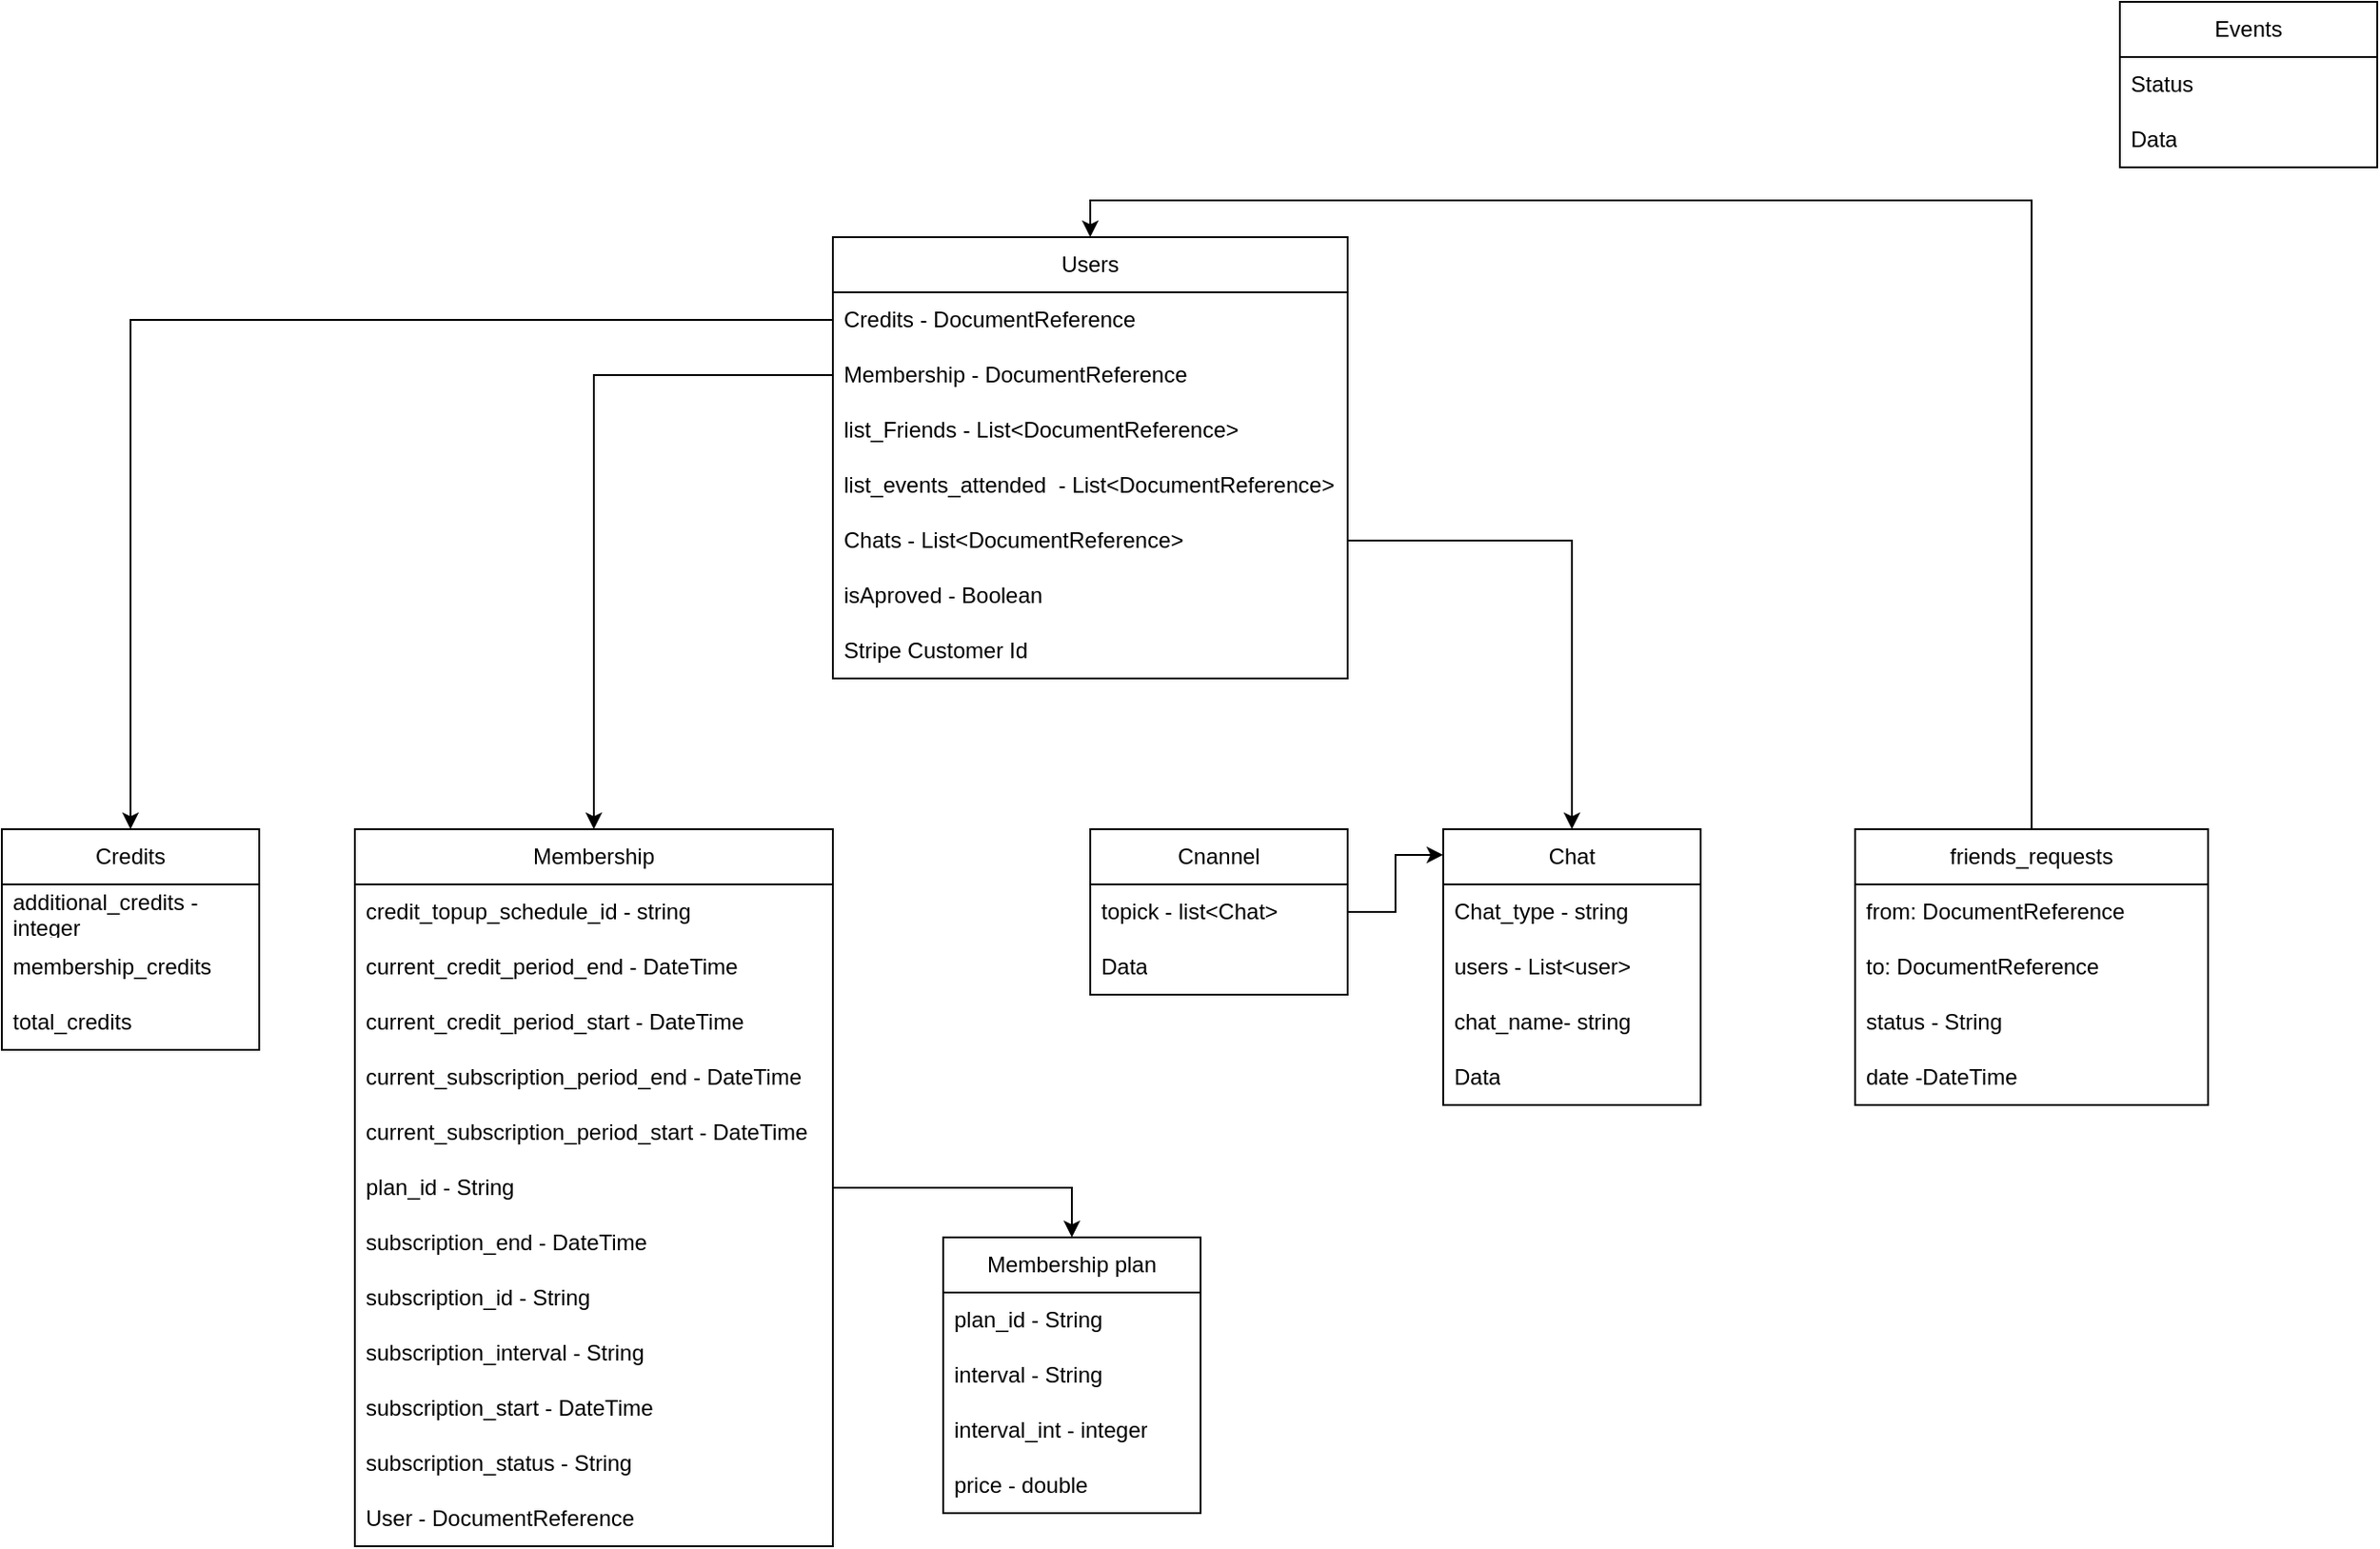 <mxfile version="21.6.5" type="github">
  <diagram name="Страница 1" id="7uWI8yMCT6V2i9azPXxP">
    <mxGraphModel dx="1059" dy="604" grid="1" gridSize="16" guides="1" tooltips="1" connect="1" arrows="1" fold="1" page="1" pageScale="1" pageWidth="1654" pageHeight="2336" math="0" shadow="0">
      <root>
        <mxCell id="0" />
        <mxCell id="1" parent="0" />
        <mxCell id="0OMVD_mRjX7vZtGVO0dA-204" value="Users" style="swimlane;fontStyle=0;childLayout=stackLayout;horizontal=1;startSize=30;horizontalStack=0;resizeParent=1;resizeParentMax=0;resizeLast=0;collapsible=1;marginBottom=0;whiteSpace=wrap;html=1;" parent="1" vertex="1">
          <mxGeometry x="516" y="176" width="280" height="240" as="geometry">
            <mxRectangle x="420" y="410" width="60" height="30" as="alternateBounds" />
          </mxGeometry>
        </mxCell>
        <mxCell id="JzQAFb34tLgpNDiV7Z2H-26" value="Credits - DocumentReference" style="text;strokeColor=none;fillColor=none;align=left;verticalAlign=middle;spacingLeft=4;spacingRight=4;overflow=hidden;points=[[0,0.5],[1,0.5]];portConstraint=eastwest;rotatable=0;whiteSpace=wrap;html=1;" parent="0OMVD_mRjX7vZtGVO0dA-204" vertex="1">
          <mxGeometry y="30" width="280" height="30" as="geometry" />
        </mxCell>
        <mxCell id="JzQAFb34tLgpNDiV7Z2H-5" value="Membership - DocumentReference" style="text;strokeColor=none;fillColor=none;align=left;verticalAlign=middle;spacingLeft=4;spacingRight=4;overflow=hidden;points=[[0,0.5],[1,0.5]];portConstraint=eastwest;rotatable=0;whiteSpace=wrap;html=1;" parent="0OMVD_mRjX7vZtGVO0dA-204" vertex="1">
          <mxGeometry y="60" width="280" height="30" as="geometry" />
        </mxCell>
        <mxCell id="0OMVD_mRjX7vZtGVO0dA-205" value="list_Friends - List&amp;lt;DocumentReference&amp;gt;" style="text;strokeColor=none;fillColor=none;align=left;verticalAlign=middle;spacingLeft=4;spacingRight=4;overflow=hidden;points=[[0,0.5],[1,0.5]];portConstraint=eastwest;rotatable=0;whiteSpace=wrap;html=1;" parent="0OMVD_mRjX7vZtGVO0dA-204" vertex="1">
          <mxGeometry y="90" width="280" height="30" as="geometry" />
        </mxCell>
        <mxCell id="JzQAFb34tLgpNDiV7Z2H-23" value="list_events_attended&amp;nbsp; - List&amp;lt;DocumentReference&amp;gt;" style="text;strokeColor=none;fillColor=none;align=left;verticalAlign=middle;spacingLeft=4;spacingRight=4;overflow=hidden;points=[[0,0.5],[1,0.5]];portConstraint=eastwest;rotatable=0;whiteSpace=wrap;html=1;" parent="0OMVD_mRjX7vZtGVO0dA-204" vertex="1">
          <mxGeometry y="120" width="280" height="30" as="geometry" />
        </mxCell>
        <mxCell id="JzQAFb34tLgpNDiV7Z2H-6" value="Chats - List&amp;lt;DocumentReference&amp;gt;" style="text;strokeColor=none;fillColor=none;align=left;verticalAlign=middle;spacingLeft=4;spacingRight=4;overflow=hidden;points=[[0,0.5],[1,0.5]];portConstraint=eastwest;rotatable=0;whiteSpace=wrap;html=1;" parent="0OMVD_mRjX7vZtGVO0dA-204" vertex="1">
          <mxGeometry y="150" width="280" height="30" as="geometry" />
        </mxCell>
        <mxCell id="JzQAFb34tLgpNDiV7Z2H-24" value="isAproved&amp;nbsp;- Boolean" style="text;strokeColor=none;fillColor=none;align=left;verticalAlign=middle;spacingLeft=4;spacingRight=4;overflow=hidden;points=[[0,0.5],[1,0.5]];portConstraint=eastwest;rotatable=0;whiteSpace=wrap;html=1;" parent="0OMVD_mRjX7vZtGVO0dA-204" vertex="1">
          <mxGeometry y="180" width="280" height="30" as="geometry" />
        </mxCell>
        <mxCell id="JzQAFb34tLgpNDiV7Z2H-25" value="Stripe Customer Id&amp;nbsp;" style="text;strokeColor=none;fillColor=none;align=left;verticalAlign=middle;spacingLeft=4;spacingRight=4;overflow=hidden;points=[[0,0.5],[1,0.5]];portConstraint=eastwest;rotatable=0;whiteSpace=wrap;html=1;" parent="0OMVD_mRjX7vZtGVO0dA-204" vertex="1">
          <mxGeometry y="210" width="280" height="30" as="geometry" />
        </mxCell>
        <mxCell id="JzQAFb34tLgpNDiV7Z2H-3" value="Membership" style="swimlane;fontStyle=0;childLayout=stackLayout;horizontal=1;startSize=30;horizontalStack=0;resizeParent=1;resizeParentMax=0;resizeLast=0;collapsible=1;marginBottom=0;whiteSpace=wrap;html=1;" parent="1" vertex="1">
          <mxGeometry x="256" y="498" width="260" height="390" as="geometry">
            <mxRectangle x="420" y="410" width="60" height="30" as="alternateBounds" />
          </mxGeometry>
        </mxCell>
        <mxCell id="JzQAFb34tLgpNDiV7Z2H-7" value="credit_topup_schedule_id - string" style="text;strokeColor=none;fillColor=none;align=left;verticalAlign=middle;spacingLeft=4;spacingRight=4;overflow=hidden;points=[[0,0.5],[1,0.5]];portConstraint=eastwest;rotatable=0;whiteSpace=wrap;html=1;" parent="JzQAFb34tLgpNDiV7Z2H-3" vertex="1">
          <mxGeometry y="30" width="260" height="30" as="geometry" />
        </mxCell>
        <mxCell id="JzQAFb34tLgpNDiV7Z2H-4" value="current_credit_period_end - DateTime" style="text;strokeColor=none;fillColor=none;align=left;verticalAlign=middle;spacingLeft=4;spacingRight=4;overflow=hidden;points=[[0,0.5],[1,0.5]];portConstraint=eastwest;rotatable=0;whiteSpace=wrap;html=1;" parent="JzQAFb34tLgpNDiV7Z2H-3" vertex="1">
          <mxGeometry y="60" width="260" height="30" as="geometry" />
        </mxCell>
        <mxCell id="JzQAFb34tLgpNDiV7Z2H-8" value="current_credit_period_start&amp;nbsp;- DateTime" style="text;strokeColor=none;fillColor=none;align=left;verticalAlign=middle;spacingLeft=4;spacingRight=4;overflow=hidden;points=[[0,0.5],[1,0.5]];portConstraint=eastwest;rotatable=0;whiteSpace=wrap;html=1;" parent="JzQAFb34tLgpNDiV7Z2H-3" vertex="1">
          <mxGeometry y="90" width="260" height="30" as="geometry" />
        </mxCell>
        <mxCell id="JzQAFb34tLgpNDiV7Z2H-9" value="current_subscription_period_end&amp;nbsp;- DateTime" style="text;strokeColor=none;fillColor=none;align=left;verticalAlign=middle;spacingLeft=4;spacingRight=4;overflow=hidden;points=[[0,0.5],[1,0.5]];portConstraint=eastwest;rotatable=0;whiteSpace=wrap;html=1;" parent="JzQAFb34tLgpNDiV7Z2H-3" vertex="1">
          <mxGeometry y="120" width="260" height="30" as="geometry" />
        </mxCell>
        <mxCell id="JzQAFb34tLgpNDiV7Z2H-10" value="current_subscription_period_start&amp;nbsp;- DateTime" style="text;strokeColor=none;fillColor=none;align=left;verticalAlign=middle;spacingLeft=4;spacingRight=4;overflow=hidden;points=[[0,0.5],[1,0.5]];portConstraint=eastwest;rotatable=0;whiteSpace=wrap;html=1;" parent="JzQAFb34tLgpNDiV7Z2H-3" vertex="1">
          <mxGeometry y="150" width="260" height="30" as="geometry" />
        </mxCell>
        <mxCell id="JzQAFb34tLgpNDiV7Z2H-11" value="plan_id - String" style="text;strokeColor=none;fillColor=none;align=left;verticalAlign=middle;spacingLeft=4;spacingRight=4;overflow=hidden;points=[[0,0.5],[1,0.5]];portConstraint=eastwest;rotatable=0;whiteSpace=wrap;html=1;" parent="JzQAFb34tLgpNDiV7Z2H-3" vertex="1">
          <mxGeometry y="180" width="260" height="30" as="geometry" />
        </mxCell>
        <mxCell id="JzQAFb34tLgpNDiV7Z2H-15" value="subscription_end&amp;nbsp;- DateTime" style="text;strokeColor=none;fillColor=none;align=left;verticalAlign=middle;spacingLeft=4;spacingRight=4;overflow=hidden;points=[[0,0.5],[1,0.5]];portConstraint=eastwest;rotatable=0;whiteSpace=wrap;html=1;" parent="JzQAFb34tLgpNDiV7Z2H-3" vertex="1">
          <mxGeometry y="210" width="260" height="30" as="geometry" />
        </mxCell>
        <mxCell id="JzQAFb34tLgpNDiV7Z2H-16" value="subscription_id - String" style="text;strokeColor=none;fillColor=none;align=left;verticalAlign=middle;spacingLeft=4;spacingRight=4;overflow=hidden;points=[[0,0.5],[1,0.5]];portConstraint=eastwest;rotatable=0;whiteSpace=wrap;html=1;" parent="JzQAFb34tLgpNDiV7Z2H-3" vertex="1">
          <mxGeometry y="240" width="260" height="30" as="geometry" />
        </mxCell>
        <mxCell id="JzQAFb34tLgpNDiV7Z2H-17" value="subscription_interval&amp;nbsp;- String" style="text;strokeColor=none;fillColor=none;align=left;verticalAlign=middle;spacingLeft=4;spacingRight=4;overflow=hidden;points=[[0,0.5],[1,0.5]];portConstraint=eastwest;rotatable=0;whiteSpace=wrap;html=1;" parent="JzQAFb34tLgpNDiV7Z2H-3" vertex="1">
          <mxGeometry y="270" width="260" height="30" as="geometry" />
        </mxCell>
        <mxCell id="JzQAFb34tLgpNDiV7Z2H-18" value="subscription_start&amp;nbsp;- DateTime" style="text;strokeColor=none;fillColor=none;align=left;verticalAlign=middle;spacingLeft=4;spacingRight=4;overflow=hidden;points=[[0,0.5],[1,0.5]];portConstraint=eastwest;rotatable=0;whiteSpace=wrap;html=1;" parent="JzQAFb34tLgpNDiV7Z2H-3" vertex="1">
          <mxGeometry y="300" width="260" height="30" as="geometry" />
        </mxCell>
        <mxCell id="JzQAFb34tLgpNDiV7Z2H-20" value="subscription_status - String" style="text;strokeColor=none;fillColor=none;align=left;verticalAlign=middle;spacingLeft=4;spacingRight=4;overflow=hidden;points=[[0,0.5],[1,0.5]];portConstraint=eastwest;rotatable=0;whiteSpace=wrap;html=1;" parent="JzQAFb34tLgpNDiV7Z2H-3" vertex="1">
          <mxGeometry y="330" width="260" height="30" as="geometry" />
        </mxCell>
        <mxCell id="JzQAFb34tLgpNDiV7Z2H-21" value="User - DocumentReference" style="text;strokeColor=none;fillColor=none;align=left;verticalAlign=middle;spacingLeft=4;spacingRight=4;overflow=hidden;points=[[0,0.5],[1,0.5]];portConstraint=eastwest;rotatable=0;whiteSpace=wrap;html=1;" parent="JzQAFb34tLgpNDiV7Z2H-3" vertex="1">
          <mxGeometry y="360" width="260" height="30" as="geometry" />
        </mxCell>
        <mxCell id="JzQAFb34tLgpNDiV7Z2H-22" style="edgeStyle=orthogonalEdgeStyle;rounded=0;orthogonalLoop=1;jettySize=auto;html=1;exitX=0;exitY=0.5;exitDx=0;exitDy=0;entryX=0.5;entryY=0;entryDx=0;entryDy=0;" parent="1" source="JzQAFb34tLgpNDiV7Z2H-5" target="JzQAFb34tLgpNDiV7Z2H-3" edge="1">
          <mxGeometry relative="1" as="geometry" />
        </mxCell>
        <mxCell id="JzQAFb34tLgpNDiV7Z2H-27" value="Credits" style="swimlane;fontStyle=0;childLayout=stackLayout;horizontal=1;startSize=30;horizontalStack=0;resizeParent=1;resizeParentMax=0;resizeLast=0;collapsible=1;marginBottom=0;whiteSpace=wrap;html=1;" parent="1" vertex="1">
          <mxGeometry x="64" y="498" width="140" height="120" as="geometry" />
        </mxCell>
        <mxCell id="JzQAFb34tLgpNDiV7Z2H-33" value="additional_credits - integer" style="text;strokeColor=none;fillColor=none;align=left;verticalAlign=middle;spacingLeft=4;spacingRight=4;overflow=hidden;points=[[0,0.5],[1,0.5]];portConstraint=eastwest;rotatable=0;whiteSpace=wrap;html=1;" parent="JzQAFb34tLgpNDiV7Z2H-27" vertex="1">
          <mxGeometry y="30" width="140" height="30" as="geometry" />
        </mxCell>
        <mxCell id="JzQAFb34tLgpNDiV7Z2H-34" value="membership_credits" style="text;strokeColor=none;fillColor=none;align=left;verticalAlign=middle;spacingLeft=4;spacingRight=4;overflow=hidden;points=[[0,0.5],[1,0.5]];portConstraint=eastwest;rotatable=0;whiteSpace=wrap;html=1;" parent="JzQAFb34tLgpNDiV7Z2H-27" vertex="1">
          <mxGeometry y="60" width="140" height="30" as="geometry" />
        </mxCell>
        <mxCell id="JzQAFb34tLgpNDiV7Z2H-28" value="total_credits" style="text;strokeColor=none;fillColor=none;align=left;verticalAlign=middle;spacingLeft=4;spacingRight=4;overflow=hidden;points=[[0,0.5],[1,0.5]];portConstraint=eastwest;rotatable=0;whiteSpace=wrap;html=1;" parent="JzQAFb34tLgpNDiV7Z2H-27" vertex="1">
          <mxGeometry y="90" width="140" height="30" as="geometry" />
        </mxCell>
        <mxCell id="JzQAFb34tLgpNDiV7Z2H-35" style="edgeStyle=orthogonalEdgeStyle;rounded=0;orthogonalLoop=1;jettySize=auto;html=1;" parent="1" source="JzQAFb34tLgpNDiV7Z2H-26" target="JzQAFb34tLgpNDiV7Z2H-27" edge="1">
          <mxGeometry relative="1" as="geometry" />
        </mxCell>
        <mxCell id="JzQAFb34tLgpNDiV7Z2H-37" value="Membership plan" style="swimlane;fontStyle=0;childLayout=stackLayout;horizontal=1;startSize=30;horizontalStack=0;resizeParent=1;resizeParentMax=0;resizeLast=0;collapsible=1;marginBottom=0;whiteSpace=wrap;html=1;" parent="1" vertex="1">
          <mxGeometry x="576" y="720" width="140" height="150" as="geometry" />
        </mxCell>
        <mxCell id="JzQAFb34tLgpNDiV7Z2H-38" value="plan_id - String" style="text;strokeColor=none;fillColor=none;align=left;verticalAlign=middle;spacingLeft=4;spacingRight=4;overflow=hidden;points=[[0,0.5],[1,0.5]];portConstraint=eastwest;rotatable=0;whiteSpace=wrap;html=1;" parent="JzQAFb34tLgpNDiV7Z2H-37" vertex="1">
          <mxGeometry y="30" width="140" height="30" as="geometry" />
        </mxCell>
        <mxCell id="JzQAFb34tLgpNDiV7Z2H-39" value="interval - String" style="text;strokeColor=none;fillColor=none;align=left;verticalAlign=middle;spacingLeft=4;spacingRight=4;overflow=hidden;points=[[0,0.5],[1,0.5]];portConstraint=eastwest;rotatable=0;whiteSpace=wrap;html=1;" parent="JzQAFb34tLgpNDiV7Z2H-37" vertex="1">
          <mxGeometry y="60" width="140" height="30" as="geometry" />
        </mxCell>
        <mxCell id="JzQAFb34tLgpNDiV7Z2H-40" value="interval_int - integer" style="text;strokeColor=none;fillColor=none;align=left;verticalAlign=middle;spacingLeft=4;spacingRight=4;overflow=hidden;points=[[0,0.5],[1,0.5]];portConstraint=eastwest;rotatable=0;whiteSpace=wrap;html=1;" parent="JzQAFb34tLgpNDiV7Z2H-37" vertex="1">
          <mxGeometry y="90" width="140" height="30" as="geometry" />
        </mxCell>
        <mxCell id="JzQAFb34tLgpNDiV7Z2H-42" value="price - double" style="text;strokeColor=none;fillColor=none;align=left;verticalAlign=middle;spacingLeft=4;spacingRight=4;overflow=hidden;points=[[0,0.5],[1,0.5]];portConstraint=eastwest;rotatable=0;whiteSpace=wrap;html=1;" parent="JzQAFb34tLgpNDiV7Z2H-37" vertex="1">
          <mxGeometry y="120" width="140" height="30" as="geometry" />
        </mxCell>
        <mxCell id="JzQAFb34tLgpNDiV7Z2H-41" style="edgeStyle=orthogonalEdgeStyle;rounded=0;orthogonalLoop=1;jettySize=auto;html=1;exitX=1;exitY=0.5;exitDx=0;exitDy=0;entryX=0.5;entryY=0;entryDx=0;entryDy=0;" parent="1" source="JzQAFb34tLgpNDiV7Z2H-11" target="JzQAFb34tLgpNDiV7Z2H-37" edge="1">
          <mxGeometry relative="1" as="geometry" />
        </mxCell>
        <mxCell id="JzQAFb34tLgpNDiV7Z2H-43" value="Events" style="swimlane;fontStyle=0;childLayout=stackLayout;horizontal=1;startSize=30;horizontalStack=0;resizeParent=1;resizeParentMax=0;resizeLast=0;collapsible=1;marginBottom=0;whiteSpace=wrap;html=1;" parent="1" vertex="1">
          <mxGeometry x="1216" y="48" width="140" height="90" as="geometry" />
        </mxCell>
        <mxCell id="JzQAFb34tLgpNDiV7Z2H-47" value="Status" style="text;strokeColor=none;fillColor=none;align=left;verticalAlign=middle;spacingLeft=4;spacingRight=4;overflow=hidden;points=[[0,0.5],[1,0.5]];portConstraint=eastwest;rotatable=0;whiteSpace=wrap;html=1;" parent="JzQAFb34tLgpNDiV7Z2H-43" vertex="1">
          <mxGeometry y="30" width="140" height="30" as="geometry" />
        </mxCell>
        <mxCell id="JzQAFb34tLgpNDiV7Z2H-44" value="Data" style="text;strokeColor=none;fillColor=none;align=left;verticalAlign=middle;spacingLeft=4;spacingRight=4;overflow=hidden;points=[[0,0.5],[1,0.5]];portConstraint=eastwest;rotatable=0;whiteSpace=wrap;html=1;" parent="JzQAFb34tLgpNDiV7Z2H-43" vertex="1">
          <mxGeometry y="60" width="140" height="30" as="geometry" />
        </mxCell>
        <mxCell id="JzQAFb34tLgpNDiV7Z2H-50" value="Chat" style="swimlane;fontStyle=0;childLayout=stackLayout;horizontal=1;startSize=30;horizontalStack=0;resizeParent=1;resizeParentMax=0;resizeLast=0;collapsible=1;marginBottom=0;whiteSpace=wrap;html=1;" parent="1" vertex="1">
          <mxGeometry x="848" y="498" width="140" height="150" as="geometry" />
        </mxCell>
        <mxCell id="JzQAFb34tLgpNDiV7Z2H-53" value="Chat_type - string" style="text;strokeColor=none;fillColor=none;align=left;verticalAlign=middle;spacingLeft=4;spacingRight=4;overflow=hidden;points=[[0,0.5],[1,0.5]];portConstraint=eastwest;rotatable=0;whiteSpace=wrap;html=1;" parent="JzQAFb34tLgpNDiV7Z2H-50" vertex="1">
          <mxGeometry y="30" width="140" height="30" as="geometry" />
        </mxCell>
        <mxCell id="JzQAFb34tLgpNDiV7Z2H-51" value="users - List&amp;lt;user&amp;gt;" style="text;strokeColor=none;fillColor=none;align=left;verticalAlign=middle;spacingLeft=4;spacingRight=4;overflow=hidden;points=[[0,0.5],[1,0.5]];portConstraint=eastwest;rotatable=0;whiteSpace=wrap;html=1;" parent="JzQAFb34tLgpNDiV7Z2H-50" vertex="1">
          <mxGeometry y="60" width="140" height="30" as="geometry" />
        </mxCell>
        <mxCell id="YWzo1OXBJicOlRAQBE-B-5" value="chat_name- string" style="text;strokeColor=none;fillColor=none;align=left;verticalAlign=middle;spacingLeft=4;spacingRight=4;overflow=hidden;points=[[0,0.5],[1,0.5]];portConstraint=eastwest;rotatable=0;whiteSpace=wrap;html=1;" vertex="1" parent="JzQAFb34tLgpNDiV7Z2H-50">
          <mxGeometry y="90" width="140" height="30" as="geometry" />
        </mxCell>
        <mxCell id="YWzo1OXBJicOlRAQBE-B-6" value="Data" style="text;strokeColor=none;fillColor=none;align=left;verticalAlign=middle;spacingLeft=4;spacingRight=4;overflow=hidden;points=[[0,0.5],[1,0.5]];portConstraint=eastwest;rotatable=0;whiteSpace=wrap;html=1;" vertex="1" parent="JzQAFb34tLgpNDiV7Z2H-50">
          <mxGeometry y="120" width="140" height="30" as="geometry" />
        </mxCell>
        <mxCell id="JzQAFb34tLgpNDiV7Z2H-54" style="edgeStyle=orthogonalEdgeStyle;rounded=0;orthogonalLoop=1;jettySize=auto;html=1;" parent="1" source="JzQAFb34tLgpNDiV7Z2H-6" target="JzQAFb34tLgpNDiV7Z2H-50" edge="1">
          <mxGeometry relative="1" as="geometry" />
        </mxCell>
        <mxCell id="YWzo1OXBJicOlRAQBE-B-2" value="Cnannel" style="swimlane;fontStyle=0;childLayout=stackLayout;horizontal=1;startSize=30;horizontalStack=0;resizeParent=1;resizeParentMax=0;resizeLast=0;collapsible=1;marginBottom=0;whiteSpace=wrap;html=1;" vertex="1" parent="1">
          <mxGeometry x="656" y="498" width="140" height="90" as="geometry" />
        </mxCell>
        <mxCell id="YWzo1OXBJicOlRAQBE-B-3" value="topick - list&amp;lt;Chat&amp;gt;" style="text;strokeColor=none;fillColor=none;align=left;verticalAlign=middle;spacingLeft=4;spacingRight=4;overflow=hidden;points=[[0,0.5],[1,0.5]];portConstraint=eastwest;rotatable=0;whiteSpace=wrap;html=1;" vertex="1" parent="YWzo1OXBJicOlRAQBE-B-2">
          <mxGeometry y="30" width="140" height="30" as="geometry" />
        </mxCell>
        <mxCell id="YWzo1OXBJicOlRAQBE-B-4" value="Data" style="text;strokeColor=none;fillColor=none;align=left;verticalAlign=middle;spacingLeft=4;spacingRight=4;overflow=hidden;points=[[0,0.5],[1,0.5]];portConstraint=eastwest;rotatable=0;whiteSpace=wrap;html=1;" vertex="1" parent="YWzo1OXBJicOlRAQBE-B-2">
          <mxGeometry y="60" width="140" height="30" as="geometry" />
        </mxCell>
        <mxCell id="YWzo1OXBJicOlRAQBE-B-7" style="edgeStyle=orthogonalEdgeStyle;rounded=0;orthogonalLoop=1;jettySize=auto;html=1;exitX=1;exitY=0.5;exitDx=0;exitDy=0;entryX=0;entryY=0.093;entryDx=0;entryDy=0;entryPerimeter=0;" edge="1" parent="1" source="YWzo1OXBJicOlRAQBE-B-3" target="JzQAFb34tLgpNDiV7Z2H-50">
          <mxGeometry relative="1" as="geometry" />
        </mxCell>
        <mxCell id="YWzo1OXBJicOlRAQBE-B-13" style="edgeStyle=orthogonalEdgeStyle;rounded=0;orthogonalLoop=1;jettySize=auto;html=1;exitX=0.5;exitY=0;exitDx=0;exitDy=0;entryX=0.5;entryY=0;entryDx=0;entryDy=0;" edge="1" parent="1" source="YWzo1OXBJicOlRAQBE-B-8" target="0OMVD_mRjX7vZtGVO0dA-204">
          <mxGeometry relative="1" as="geometry" />
        </mxCell>
        <mxCell id="YWzo1OXBJicOlRAQBE-B-8" value="friends_requests" style="swimlane;fontStyle=0;childLayout=stackLayout;horizontal=1;startSize=30;horizontalStack=0;resizeParent=1;resizeParentMax=0;resizeLast=0;collapsible=1;marginBottom=0;whiteSpace=wrap;html=1;" vertex="1" parent="1">
          <mxGeometry x="1072" y="498" width="192" height="150" as="geometry" />
        </mxCell>
        <mxCell id="YWzo1OXBJicOlRAQBE-B-9" value="from: DocumentReference" style="text;strokeColor=none;fillColor=none;align=left;verticalAlign=middle;spacingLeft=4;spacingRight=4;overflow=hidden;points=[[0,0.5],[1,0.5]];portConstraint=eastwest;rotatable=0;whiteSpace=wrap;html=1;" vertex="1" parent="YWzo1OXBJicOlRAQBE-B-8">
          <mxGeometry y="30" width="192" height="30" as="geometry" />
        </mxCell>
        <mxCell id="YWzo1OXBJicOlRAQBE-B-10" value="to: DocumentReference" style="text;strokeColor=none;fillColor=none;align=left;verticalAlign=middle;spacingLeft=4;spacingRight=4;overflow=hidden;points=[[0,0.5],[1,0.5]];portConstraint=eastwest;rotatable=0;whiteSpace=wrap;html=1;" vertex="1" parent="YWzo1OXBJicOlRAQBE-B-8">
          <mxGeometry y="60" width="192" height="30" as="geometry" />
        </mxCell>
        <mxCell id="YWzo1OXBJicOlRAQBE-B-11" value="status - String" style="text;strokeColor=none;fillColor=none;align=left;verticalAlign=middle;spacingLeft=4;spacingRight=4;overflow=hidden;points=[[0,0.5],[1,0.5]];portConstraint=eastwest;rotatable=0;whiteSpace=wrap;html=1;" vertex="1" parent="YWzo1OXBJicOlRAQBE-B-8">
          <mxGeometry y="90" width="192" height="30" as="geometry" />
        </mxCell>
        <mxCell id="YWzo1OXBJicOlRAQBE-B-12" value="date -DateTime" style="text;strokeColor=none;fillColor=none;align=left;verticalAlign=middle;spacingLeft=4;spacingRight=4;overflow=hidden;points=[[0,0.5],[1,0.5]];portConstraint=eastwest;rotatable=0;whiteSpace=wrap;html=1;" vertex="1" parent="YWzo1OXBJicOlRAQBE-B-8">
          <mxGeometry y="120" width="192" height="30" as="geometry" />
        </mxCell>
      </root>
    </mxGraphModel>
  </diagram>
</mxfile>
